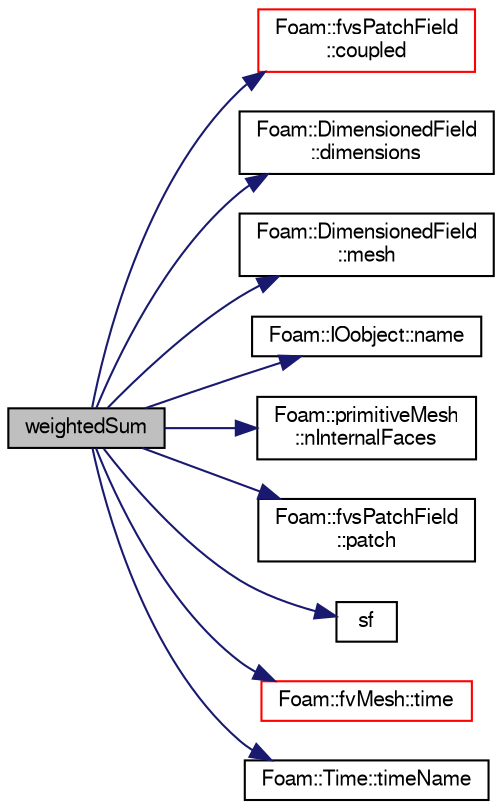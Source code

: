 digraph "weightedSum"
{
  bgcolor="transparent";
  edge [fontname="FreeSans",fontsize="10",labelfontname="FreeSans",labelfontsize="10"];
  node [fontname="FreeSans",fontsize="10",shape=record];
  rankdir="LR";
  Node183 [label="weightedSum",height=0.2,width=0.4,color="black", fillcolor="grey75", style="filled", fontcolor="black"];
  Node183 -> Node184 [color="midnightblue",fontsize="10",style="solid",fontname="FreeSans"];
  Node184 [label="Foam::fvsPatchField\l::coupled",height=0.2,width=0.4,color="red",URL="$a22426.html#a39c01db0e66d00fe0621a0c7e5fc4ead",tooltip="Return true if this patch field is coupled. "];
  Node183 -> Node255 [color="midnightblue",fontsize="10",style="solid",fontname="FreeSans"];
  Node255 [label="Foam::DimensionedField\l::dimensions",height=0.2,width=0.4,color="black",URL="$a26390.html#a66989c1e0666e0d0c93a2056ce75599e",tooltip="Return dimensions. "];
  Node183 -> Node256 [color="midnightblue",fontsize="10",style="solid",fontname="FreeSans"];
  Node256 [label="Foam::DimensionedField\l::mesh",height=0.2,width=0.4,color="black",URL="$a26390.html#a8f1110830348a1448a14ab5e3cf47e3b",tooltip="Return mesh. "];
  Node183 -> Node257 [color="midnightblue",fontsize="10",style="solid",fontname="FreeSans"];
  Node257 [label="Foam::IOobject::name",height=0.2,width=0.4,color="black",URL="$a26142.html#acc80e00a8ac919288fb55bd14cc88bf6",tooltip="Return name. "];
  Node183 -> Node258 [color="midnightblue",fontsize="10",style="solid",fontname="FreeSans"];
  Node258 [label="Foam::primitiveMesh\l::nInternalFaces",height=0.2,width=0.4,color="black",URL="$a27530.html#aa6c7965af1f30d16d9125deb981cbdb0"];
  Node183 -> Node250 [color="midnightblue",fontsize="10",style="solid",fontname="FreeSans"];
  Node250 [label="Foam::fvsPatchField\l::patch",height=0.2,width=0.4,color="black",URL="$a22426.html#aca0923a4611f6166ffd8fa14d81864a4",tooltip="Return patch. "];
  Node183 -> Node259 [color="midnightblue",fontsize="10",style="solid",fontname="FreeSans"];
  Node259 [label="sf",height=0.2,width=0.4,color="black",URL="$a19016.html#ab318caaec810447a252e6134c88a7a77"];
  Node183 -> Node260 [color="midnightblue",fontsize="10",style="solid",fontname="FreeSans"];
  Node260 [label="Foam::fvMesh::time",height=0.2,width=0.4,color="red",URL="$a22766.html#a0d94096809fe3376b29a2a29ca11bb18",tooltip="Return the top-level database. "];
  Node183 -> Node262 [color="midnightblue",fontsize="10",style="solid",fontname="FreeSans"];
  Node262 [label="Foam::Time::timeName",height=0.2,width=0.4,color="black",URL="$a26350.html#ad9d86fef6eca18797c786726cf925179",tooltip="Return time name of given scalar time. "];
}
